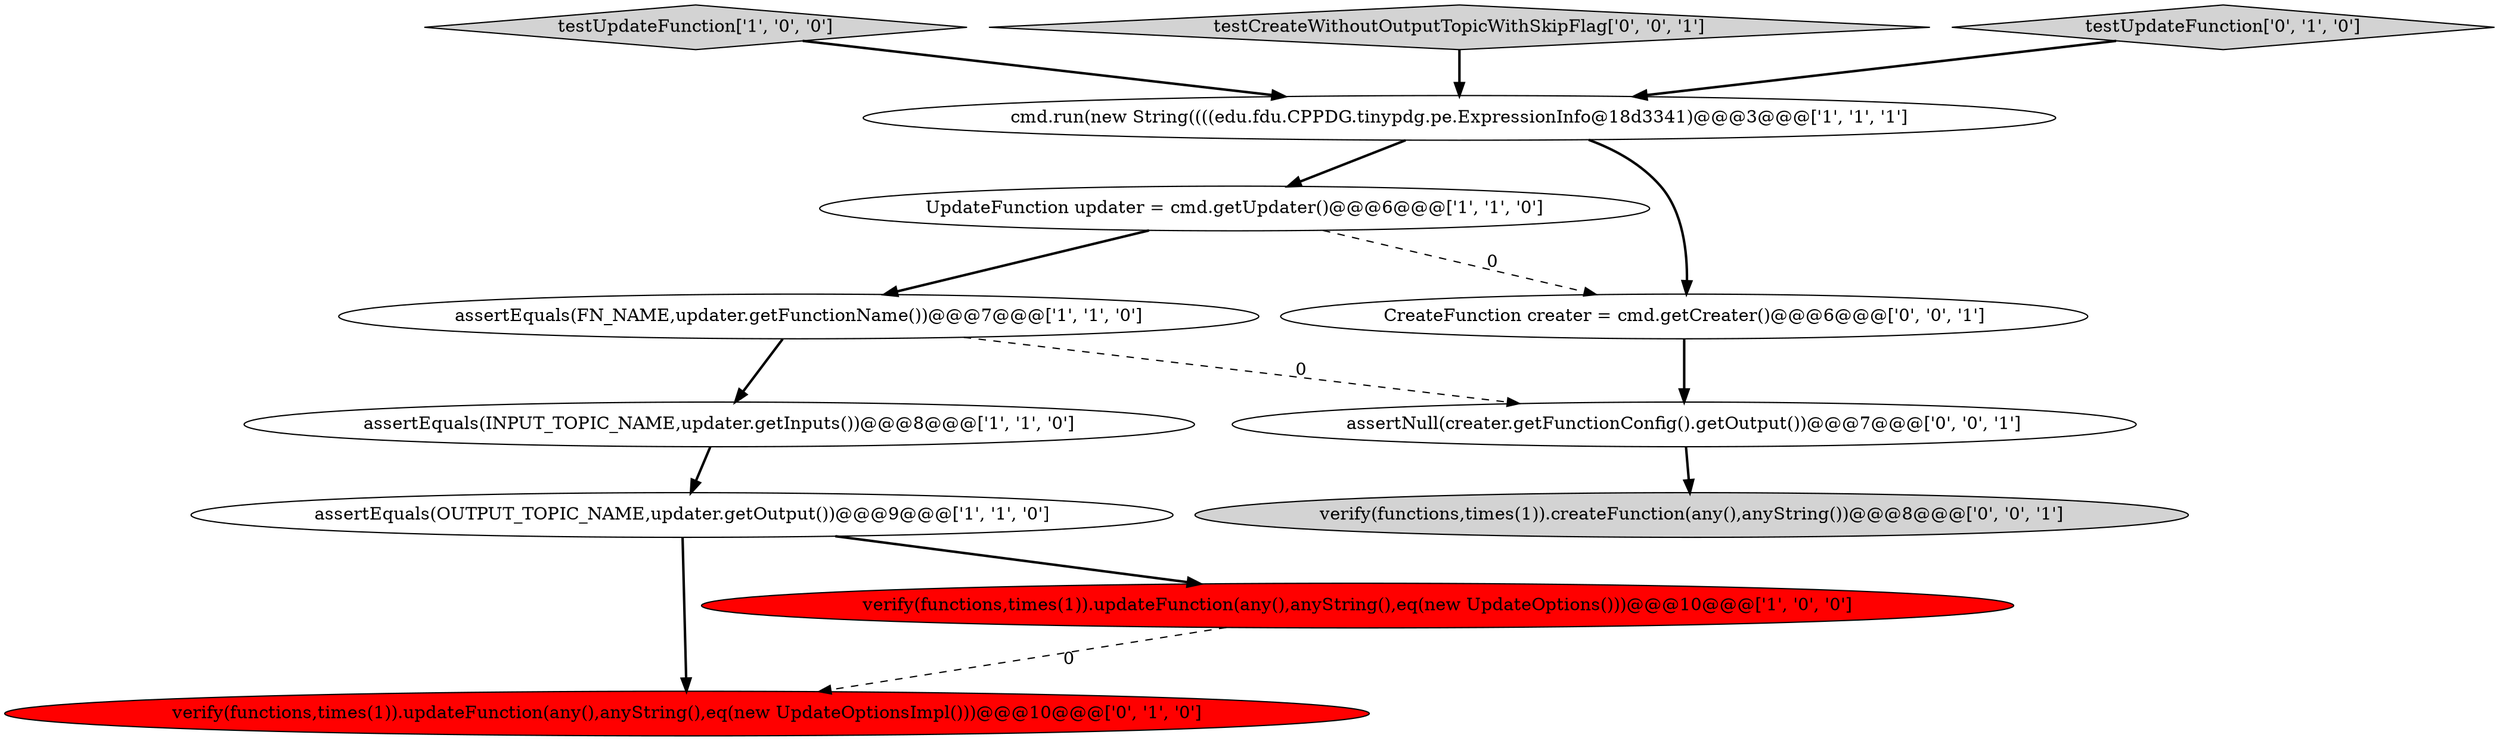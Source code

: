 digraph {
2 [style = filled, label = "assertEquals(INPUT_TOPIC_NAME,updater.getInputs())@@@8@@@['1', '1', '0']", fillcolor = white, shape = ellipse image = "AAA0AAABBB1BBB"];
3 [style = filled, label = "testUpdateFunction['1', '0', '0']", fillcolor = lightgray, shape = diamond image = "AAA0AAABBB1BBB"];
1 [style = filled, label = "UpdateFunction updater = cmd.getUpdater()@@@6@@@['1', '1', '0']", fillcolor = white, shape = ellipse image = "AAA0AAABBB1BBB"];
5 [style = filled, label = "cmd.run(new String((((edu.fdu.CPPDG.tinypdg.pe.ExpressionInfo@18d3341)@@@3@@@['1', '1', '1']", fillcolor = white, shape = ellipse image = "AAA0AAABBB1BBB"];
0 [style = filled, label = "assertEquals(OUTPUT_TOPIC_NAME,updater.getOutput())@@@9@@@['1', '1', '0']", fillcolor = white, shape = ellipse image = "AAA0AAABBB1BBB"];
6 [style = filled, label = "verify(functions,times(1)).updateFunction(any(),anyString(),eq(new UpdateOptions()))@@@10@@@['1', '0', '0']", fillcolor = red, shape = ellipse image = "AAA1AAABBB1BBB"];
10 [style = filled, label = "verify(functions,times(1)).createFunction(any(),anyString())@@@8@@@['0', '0', '1']", fillcolor = lightgray, shape = ellipse image = "AAA0AAABBB3BBB"];
11 [style = filled, label = "assertNull(creater.getFunctionConfig().getOutput())@@@7@@@['0', '0', '1']", fillcolor = white, shape = ellipse image = "AAA0AAABBB3BBB"];
7 [style = filled, label = "verify(functions,times(1)).updateFunction(any(),anyString(),eq(new UpdateOptionsImpl()))@@@10@@@['0', '1', '0']", fillcolor = red, shape = ellipse image = "AAA1AAABBB2BBB"];
9 [style = filled, label = "testCreateWithoutOutputTopicWithSkipFlag['0', '0', '1']", fillcolor = lightgray, shape = diamond image = "AAA0AAABBB3BBB"];
12 [style = filled, label = "CreateFunction creater = cmd.getCreater()@@@6@@@['0', '0', '1']", fillcolor = white, shape = ellipse image = "AAA0AAABBB3BBB"];
8 [style = filled, label = "testUpdateFunction['0', '1', '0']", fillcolor = lightgray, shape = diamond image = "AAA0AAABBB2BBB"];
4 [style = filled, label = "assertEquals(FN_NAME,updater.getFunctionName())@@@7@@@['1', '1', '0']", fillcolor = white, shape = ellipse image = "AAA0AAABBB1BBB"];
9->5 [style = bold, label=""];
1->12 [style = dashed, label="0"];
5->1 [style = bold, label=""];
1->4 [style = bold, label=""];
3->5 [style = bold, label=""];
2->0 [style = bold, label=""];
4->2 [style = bold, label=""];
4->11 [style = dashed, label="0"];
8->5 [style = bold, label=""];
5->12 [style = bold, label=""];
0->6 [style = bold, label=""];
11->10 [style = bold, label=""];
6->7 [style = dashed, label="0"];
0->7 [style = bold, label=""];
12->11 [style = bold, label=""];
}
